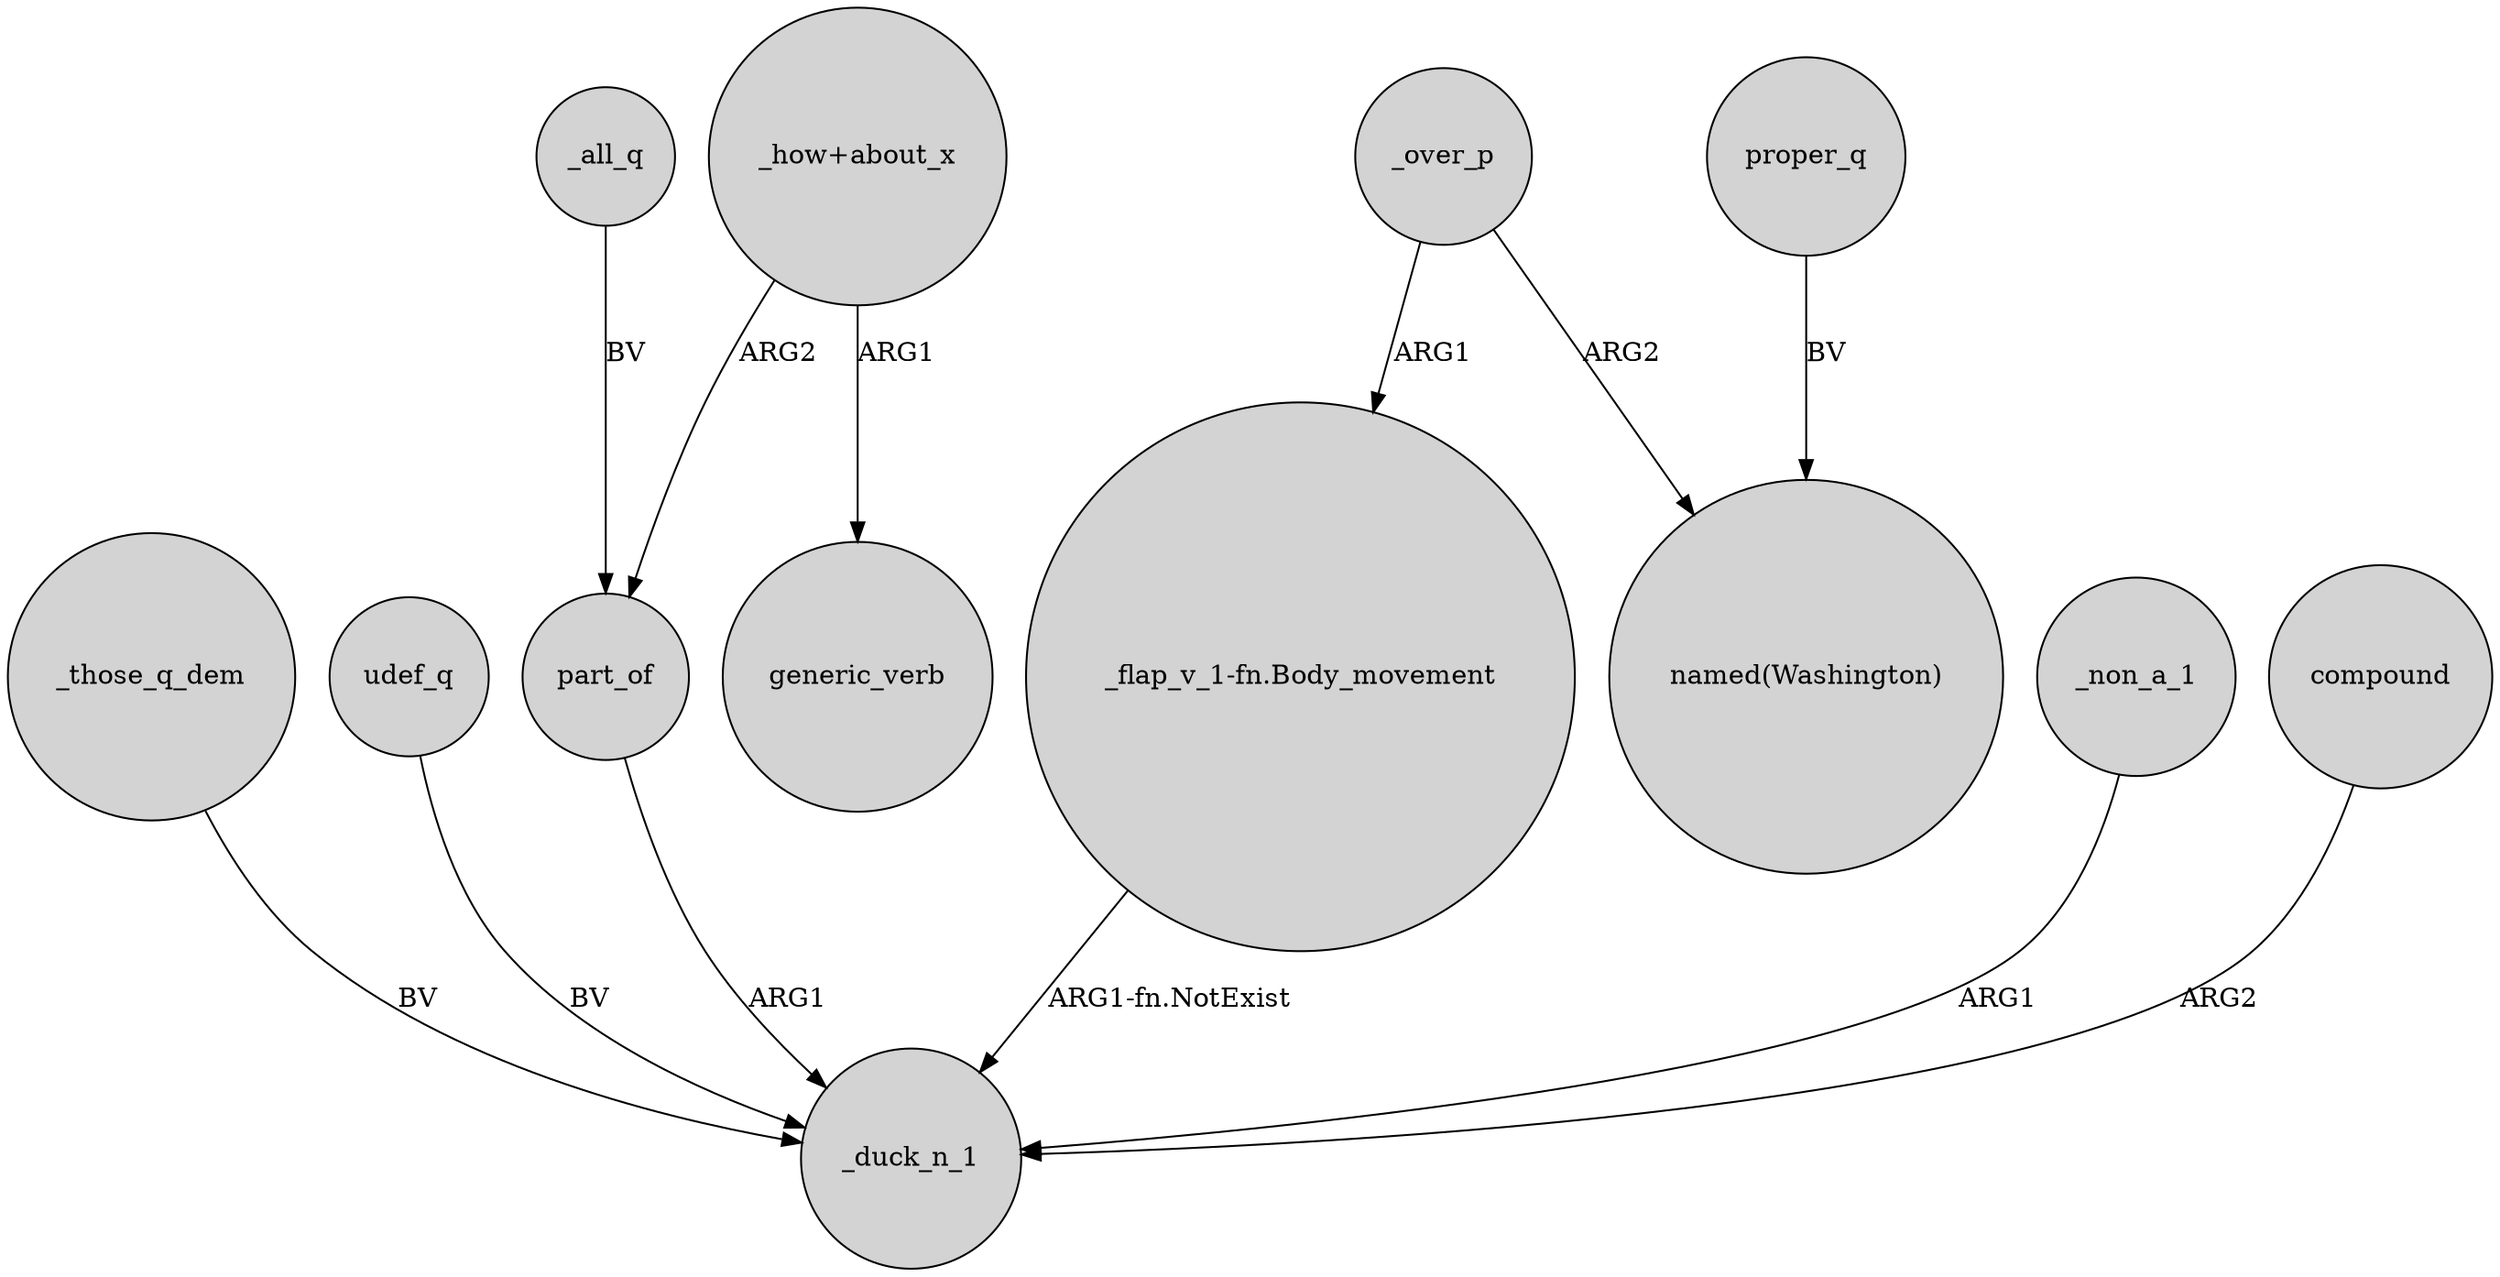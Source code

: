 digraph {
	node [shape=circle style=filled]
	_those_q_dem -> _duck_n_1 [label=BV]
	udef_q -> _duck_n_1 [label=BV]
	_all_q -> part_of [label=BV]
	_over_p -> "_flap_v_1-fn.Body_movement" [label=ARG1]
	_non_a_1 -> _duck_n_1 [label=ARG1]
	_over_p -> "named(Washington)" [label=ARG2]
	compound -> _duck_n_1 [label=ARG2]
	"_how+about_x" -> part_of [label=ARG2]
	proper_q -> "named(Washington)" [label=BV]
	"_how+about_x" -> generic_verb [label=ARG1]
	"_flap_v_1-fn.Body_movement" -> _duck_n_1 [label="ARG1-fn.NotExist"]
	part_of -> _duck_n_1 [label=ARG1]
}
